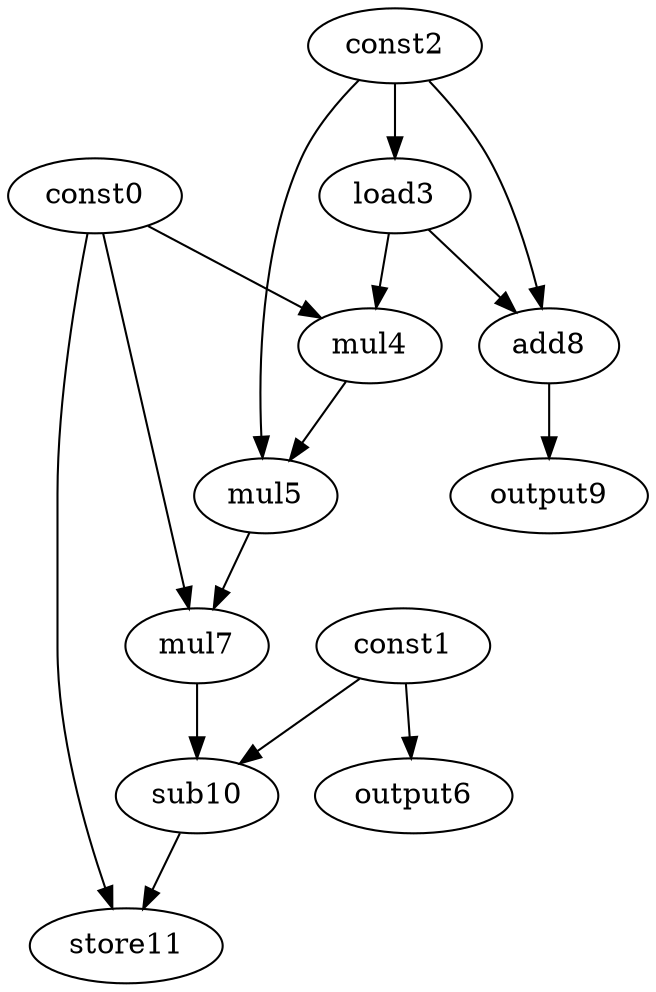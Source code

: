 digraph G { 
const0[opcode=const]; 
const1[opcode=const]; 
const2[opcode=const]; 
load3[opcode=load]; 
mul4[opcode=mul]; 
mul5[opcode=mul]; 
output6[opcode=output]; 
mul7[opcode=mul]; 
add8[opcode=add]; 
output9[opcode=output]; 
sub10[opcode=sub]; 
store11[opcode=store]; 
const2->load3[operand=0];
const1->output6[operand=0];
const0->mul4[operand=0];
load3->mul4[operand=1];
const2->add8[operand=0];
load3->add8[operand=1];
const2->mul5[operand=0];
mul4->mul5[operand=1];
add8->output9[operand=0];
const0->mul7[operand=0];
mul5->mul7[operand=1];
mul7->sub10[operand=0];
const1->sub10[operand=1];
const0->store11[operand=0];
sub10->store11[operand=1];
}
